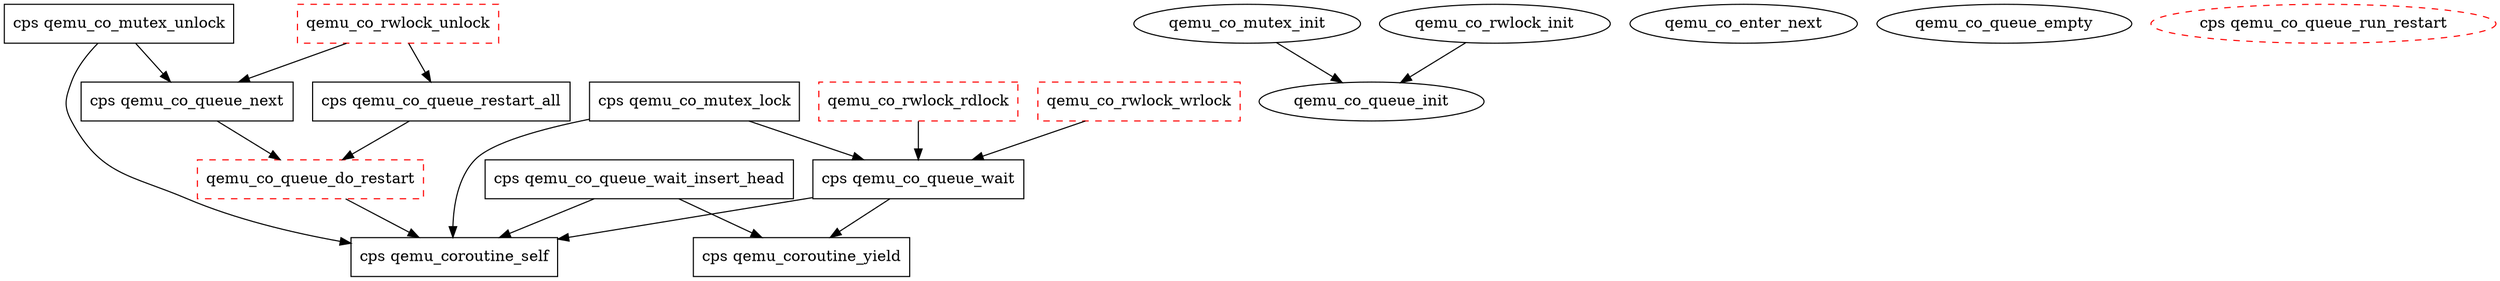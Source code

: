 digraph G {
  "qemu_co_queue_do_restart" [shape=box, color="#FF0000", style=dashed];
  "cps qemu_coroutine_yield" [shape=box, color="#000000", style=solid];
  "cps qemu_coroutine_self" [shape=box, color="#000000", style=solid];
  "qemu_co_queue_init" [shape=ellipse, color="#000000", style=solid];
  "cps qemu_co_queue_wait" [shape=box, color="#000000", style=solid];
  "cps qemu_co_queue_wait_insert_head" [shape=box, color="#000000",
                                        style=solid];
  "cps qemu_co_queue_next" [shape=box, color="#000000", style=solid];
  "cps qemu_co_queue_restart_all" [shape=box, color="#000000", style=solid];
  "qemu_co_enter_next" [shape=ellipse, color="#000000", style=solid];
  "qemu_co_queue_empty" [shape=ellipse, color="#000000", style=solid];
  "qemu_co_mutex_init" [shape=ellipse, color="#000000", style=solid];
  "cps qemu_co_mutex_lock" [shape=box, color="#000000", style=solid];
  "cps qemu_co_mutex_unlock" [shape=box, color="#000000", style=solid];
  "qemu_co_rwlock_init" [shape=ellipse, color="#000000", style=solid];
  "qemu_co_rwlock_rdlock" [shape=box, color="#FF0000", style=dashed];
  "qemu_co_rwlock_wrlock" [shape=box, color="#FF0000", style=dashed];
  "qemu_co_rwlock_unlock" [shape=box, color="#FF0000", style=dashed];
  "cps qemu_co_queue_run_restart" [shape=ellipse, color="#FF0000",
                                   style=dashed];
  
  
  "qemu_co_queue_do_restart" -> "cps qemu_coroutine_self";
  "cps qemu_co_queue_wait" -> "cps qemu_coroutine_yield";
  "cps qemu_co_queue_wait" -> "cps qemu_coroutine_self";
  "cps qemu_co_queue_wait_insert_head" -> "cps qemu_coroutine_yield";
  "cps qemu_co_queue_wait_insert_head" -> "cps qemu_coroutine_self";
  "cps qemu_co_queue_next" -> "qemu_co_queue_do_restart";
  "cps qemu_co_queue_restart_all" -> "qemu_co_queue_do_restart";
  "qemu_co_mutex_init" -> "qemu_co_queue_init";
  "cps qemu_co_mutex_lock" -> "cps qemu_coroutine_self";
  "cps qemu_co_mutex_lock" -> "cps qemu_co_queue_wait";
  "cps qemu_co_mutex_unlock" -> "cps qemu_coroutine_self";
  "cps qemu_co_mutex_unlock" -> "cps qemu_co_queue_next";
  "qemu_co_rwlock_init" -> "qemu_co_queue_init";
  "qemu_co_rwlock_rdlock" -> "cps qemu_co_queue_wait";
  "qemu_co_rwlock_wrlock" -> "cps qemu_co_queue_wait";
  "qemu_co_rwlock_unlock" -> "cps qemu_co_queue_next";
  "qemu_co_rwlock_unlock" -> "cps qemu_co_queue_restart_all";
  
  }